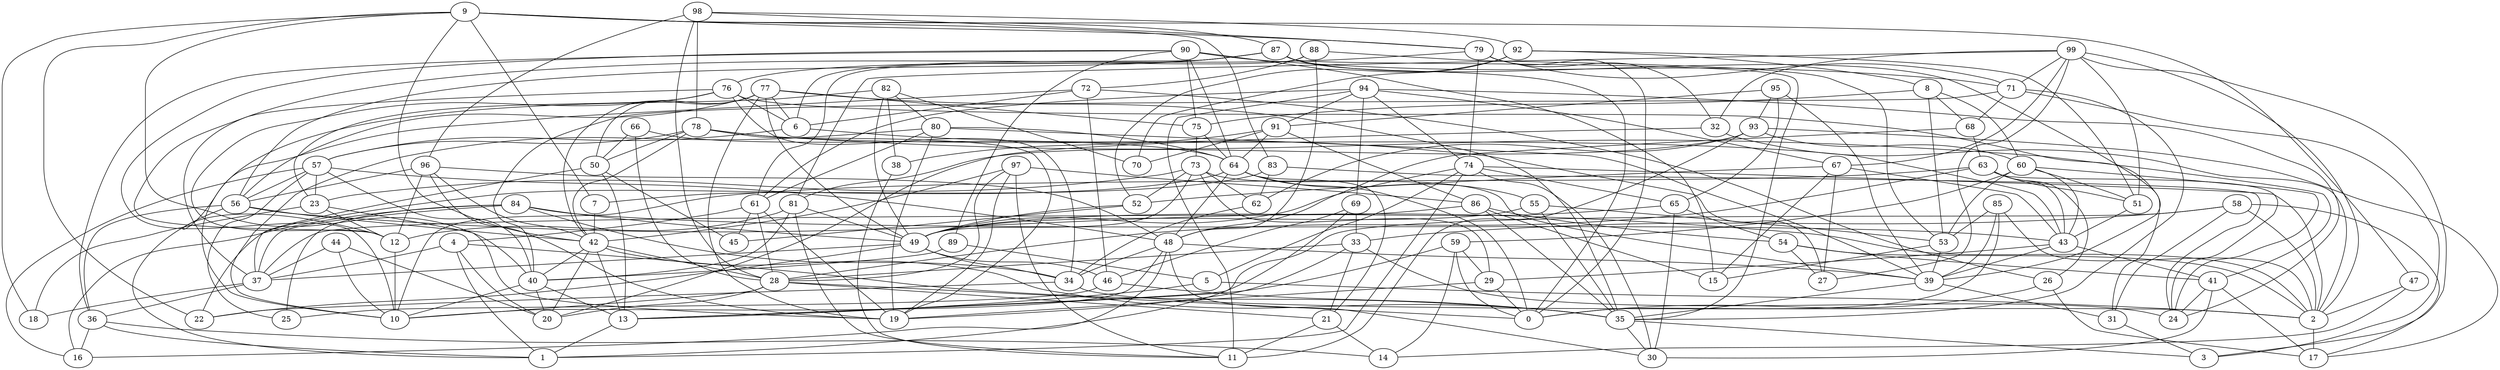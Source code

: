 digraph GG_graph {

subgraph G_graph {
edge [color = black]
"23" -> "18" [dir = none]
"71" -> "68" [dir = none]
"71" -> "35" [dir = none]
"78" -> "41" [dir = none]
"78" -> "57" [dir = none]
"78" -> "42" [dir = none]
"78" -> "43" [dir = none]
"78" -> "50" [dir = none]
"63" -> "10" [dir = none]
"63" -> "28" [dir = none]
"63" -> "24" [dir = none]
"63" -> "26" [dir = none]
"63" -> "43" [dir = none]
"77" -> "50" [dir = none]
"77" -> "19" [dir = none]
"77" -> "42" [dir = none]
"77" -> "49" [dir = none]
"49" -> "34" [dir = none]
"49" -> "46" [dir = none]
"49" -> "22" [dir = none]
"49" -> "37" [dir = none]
"52" -> "45" [dir = none]
"75" -> "73" [dir = none]
"4" -> "37" [dir = none]
"91" -> "38" [dir = none]
"91" -> "86" [dir = none]
"91" -> "64" [dir = none]
"91" -> "70" [dir = none]
"76" -> "12" [dir = none]
"76" -> "37" [dir = none]
"76" -> "34" [dir = none]
"76" -> "31" [dir = none]
"13" -> "1" [dir = none]
"74" -> "1" [dir = none]
"74" -> "49" [dir = none]
"74" -> "30" [dir = none]
"73" -> "39" [dir = none]
"73" -> "49" [dir = none]
"73" -> "23" [dir = none]
"73" -> "52" [dir = none]
"73" -> "29" [dir = none]
"73" -> "62" [dir = none]
"31" -> "3" [dir = none]
"57" -> "16" [dir = none]
"57" -> "40" [dir = none]
"57" -> "56" [dir = none]
"57" -> "23" [dir = none]
"9" -> "87" [dir = none]
"9" -> "47" [dir = none]
"9" -> "7" [dir = none]
"9" -> "22" [dir = none]
"9" -> "40" [dir = none]
"40" -> "10" [dir = none]
"72" -> "10" [dir = none]
"72" -> "46" [dir = none]
"86" -> "37" [dir = none]
"86" -> "35" [dir = none]
"2" -> "17" [dir = none]
"46" -> "25" [dir = none]
"37" -> "36" [dir = none]
"37" -> "18" [dir = none]
"88" -> "72" [dir = none]
"88" -> "61" [dir = none]
"88" -> "53" [dir = none]
"64" -> "48" [dir = none]
"64" -> "0" [dir = none]
"64" -> "21" [dir = none]
"64" -> "22" [dir = none]
"53" -> "15" [dir = none]
"53" -> "39" [dir = none]
"60" -> "59" [dir = none]
"60" -> "53" [dir = none]
"82" -> "49" [dir = none]
"82" -> "70" [dir = none]
"98" -> "78" [dir = none]
"98" -> "79" [dir = none]
"98" -> "92" [dir = none]
"89" -> "5" [dir = none]
"84" -> "49" [dir = none]
"84" -> "43" [dir = none]
"84" -> "37" [dir = none]
"84" -> "25" [dir = none]
"84" -> "16" [dir = none]
"58" -> "2" [dir = none]
"58" -> "31" [dir = none]
"58" -> "33" [dir = none]
"42" -> "28" [dir = none]
"42" -> "35" [dir = none]
"42" -> "20" [dir = none]
"42" -> "40" [dir = none]
"80" -> "61" [dir = none]
"80" -> "64" [dir = none]
"80" -> "10" [dir = none]
"44" -> "37" [dir = none]
"44" -> "10" [dir = none]
"44" -> "20" [dir = none]
"8" -> "68" [dir = none]
"8" -> "75" [dir = none]
"35" -> "3" [dir = none]
"6" -> "27" [dir = none]
"33" -> "24" [dir = none]
"33" -> "28" [dir = none]
"87" -> "6" [dir = none]
"87" -> "56" [dir = none]
"92" -> "52" [dir = none]
"92" -> "70" [dir = none]
"92" -> "51" [dir = none]
"66" -> "28" [dir = none]
"66" -> "50" [dir = none]
"66" -> "64" [dir = none]
"69" -> "33" [dir = none]
"81" -> "49" [dir = none]
"81" -> "12" [dir = none]
"95" -> "93" [dir = none]
"95" -> "39" [dir = none]
"95" -> "91" [dir = none]
"95" -> "65" [dir = none]
"7" -> "42" [dir = none]
"65" -> "30" [dir = none]
"93" -> "17" [dir = none]
"93" -> "62" [dir = none]
"93" -> "11" [dir = none]
"93" -> "60" [dir = none]
"93" -> "81" [dir = none]
"54" -> "27" [dir = none]
"54" -> "41" [dir = none]
"41" -> "30" [dir = none]
"41" -> "24" [dir = none]
"28" -> "10" [dir = none]
"28" -> "20" [dir = none]
"68" -> "48" [dir = none]
"48" -> "34" [dir = none]
"48" -> "10" [dir = none]
"48" -> "30" [dir = none]
"38" -> "11" [dir = none]
"61" -> "4" [dir = none]
"61" -> "28" [dir = none]
"97" -> "86" [dir = none]
"97" -> "11" [dir = none]
"97" -> "19" [dir = none]
"55" -> "35" [dir = none]
"55" -> "49" [dir = none]
"55" -> "53" [dir = none]
"90" -> "75" [dir = none]
"90" -> "36" [dir = none]
"90" -> "64" [dir = none]
"90" -> "15" [dir = none]
"90" -> "89" [dir = none]
"39" -> "31" [dir = none]
"39" -> "35" [dir = none]
"83" -> "7" [dir = none]
"83" -> "24" [dir = none]
"50" -> "45" [dir = none]
"50" -> "13" [dir = none]
"50" -> "37" [dir = none]
"59" -> "29" [dir = none]
"59" -> "0" [dir = none]
"59" -> "14" [dir = none]
"67" -> "52" [dir = none]
"67" -> "15" [dir = none]
"67" -> "27" [dir = none]
"5" -> "13" [dir = none]
"5" -> "2" [dir = none]
"56" -> "36" [dir = none]
"56" -> "1" [dir = none]
"56" -> "42" [dir = none]
"79" -> "32" [dir = none]
"79" -> "0" [dir = none]
"79" -> "74" [dir = none]
"29" -> "0" [dir = none]
"99" -> "27" [dir = none]
"99" -> "71" [dir = none]
"99" -> "67" [dir = none]
"99" -> "81" [dir = none]
"99" -> "3" [dir = none]
"99" -> "32" [dir = none]
"99" -> "51" [dir = none]
"12" -> "10" [dir = none]
"34" -> "2" [dir = none]
"34" -> "22" [dir = none]
"85" -> "2" [dir = none]
"85" -> "39" [dir = none]
"85" -> "53" [dir = none]
"26" -> "0" [dir = none]
"21" -> "14" [dir = none]
"21" -> "11" [dir = none]
"51" -> "43" [dir = none]
"94" -> "74" [dir = none]
"94" -> "67" [dir = none]
"94" -> "69" [dir = none]
"94" -> "61" [dir = none]
"94" -> "11" [dir = none]
"94" -> "91" [dir = none]
"43" -> "39" [dir = none]
"47" -> "2" [dir = none]
"96" -> "12" [dir = none]
"96" -> "42" [dir = none]
"96" -> "48" [dir = none]
"43" -> "41" [dir = none]
"23" -> "12" [dir = none]
"77" -> "6" [dir = none]
"99" -> "2" [dir = none]
"23" -> "19" [dir = none]
"41" -> "17" [dir = none]
"88" -> "48" [dir = none]
"32" -> "2" [dir = none]
"9" -> "18" [dir = none]
"57" -> "25" [dir = none]
"69" -> "46" [dir = none]
"80" -> "19" [dir = none]
"61" -> "19" [dir = none]
"57" -> "48" [dir = none]
"40" -> "13" [dir = none]
"36" -> "1" [dir = none]
"97" -> "42" [dir = none]
"96" -> "56" [dir = none]
"89" -> "40" [dir = none]
"74" -> "65" [dir = none]
"78" -> "19" [dir = none]
"81" -> "40" [dir = none]
"52" -> "49" [dir = none]
"85" -> "0" [dir = none]
"4" -> "35" [dir = none]
"72" -> "6" [dir = none]
"69" -> "1" [dir = none]
"76" -> "6" [dir = none]
"47" -> "14" [dir = none]
"92" -> "8" [dir = none]
"79" -> "12" [dir = none]
"90" -> "71" [dir = none]
"67" -> "43" [dir = none]
"48" -> "39" [dir = none]
"58" -> "13" [dir = none]
"86" -> "54" [dir = none]
"8" -> "60" [dir = none]
"87" -> "76" [dir = none]
"71" -> "40" [dir = none]
"60" -> "43" [dir = none]
"77" -> "56" [dir = none]
"82" -> "38" [dir = none]
"60" -> "51" [dir = none]
"32" -> "20" [dir = none]
"96" -> "19" [dir = none]
"54" -> "2" [dir = none]
"9" -> "79" [dir = none]
"9" -> "42" [dir = none]
"80" -> "39" [dir = none]
"8" -> "53" [dir = none]
"48" -> "16" [dir = none]
"84" -> "34" [dir = none]
"36" -> "14" [dir = none]
"9" -> "83" [dir = none]
"77" -> "35" [dir = none]
"76" -> "23" [dir = none]
"74" -> "2" [dir = none]
"79" -> "71" [dir = none]
"65" -> "54" [dir = none]
"98" -> "28" [dir = none]
"64" -> "55" [dir = none]
"74" -> "5" [dir = none]
"68" -> "63" [dir = none]
"4" -> "20" [dir = none]
"26" -> "17" [dir = none]
"87" -> "0" [dir = none]
"28" -> "0" [dir = none]
"87" -> "39" [dir = none]
"97" -> "28" [dir = none]
"77" -> "75" [dir = none]
"43" -> "29" [dir = none]
"58" -> "17" [dir = none]
"90" -> "10" [dir = none]
"72" -> "26" [dir = none]
"75" -> "64" [dir = none]
"40" -> "20" [dir = none]
"81" -> "11" [dir = none]
"42" -> "13" [dir = none]
"4" -> "1" [dir = none]
"29" -> "19" [dir = none]
"33" -> "21" [dir = none]
"87" -> "35" [dir = none]
"46" -> "35" [dir = none]
"82" -> "80" [dir = none]
"65" -> "49" [dir = none]
"63" -> "51" [dir = none]
"33" -> "19" [dir = none]
"62" -> "34" [dir = none]
"82" -> "12" [dir = none]
"59" -> "13" [dir = none]
"35" -> "30" [dir = none]
"6" -> "57" [dir = none]
"61" -> "45" [dir = none]
"60" -> "24" [dir = none]
"28" -> "21" [dir = none]
"83" -> "62" [dir = none]
"56" -> "2" [dir = none]
"71" -> "3" [dir = none]
"98" -> "96" [dir = none]
"36" -> "16" [dir = none]
"94" -> "24" [dir = none]
"86" -> "15" [dir = none]
}

}
